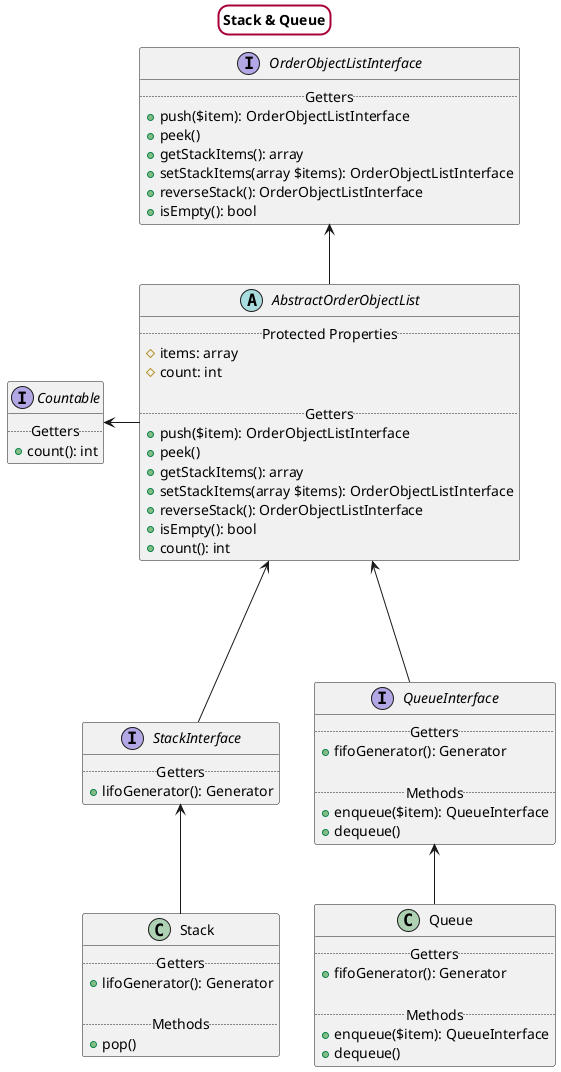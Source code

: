 @startuml

/'
    Simple UML (Unified Modeling Language)
'/

skinparam titleBorderRoundCorner 20
skinparam titleBorderThickness 2
skinparam titleBorderColor #A80036
skinparam titleBackgroundColor white

title Stack & Queue

interface OrderObjectListInterface
{
    .. Getters ..
    + push($item): OrderObjectListInterface
    + peek()
    + getStackItems(): array
    + setStackItems(array $items): OrderObjectListInterface
    + reverseStack(): OrderObjectListInterface
    + isEmpty(): bool
}

interface Countable
{
    .. Getters ..
    + count(): int
}

abstract class AbstractOrderObjectList
{
    .. Protected Properties ..
    # items: array
    # count: int

    .. Getters ..
    + push($item): OrderObjectListInterface
    + peek()
    + getStackItems(): array
    + setStackItems(array $items): OrderObjectListInterface
    + reverseStack(): OrderObjectListInterface
    + isEmpty(): bool
    + count(): int
}

interface StackInterface
{
    .. Getters ..
    + lifoGenerator(): Generator
}

interface QueueInterface
{
    .. Getters ..
    + fifoGenerator(): Generator

    .. Methods ..
    + enqueue($item): QueueInterface
    + dequeue()
}

class Stack
{
    .. Getters ..
    + lifoGenerator(): Generator

    .. Methods ..
    + pop()
}

class Queue
{
    .. Getters ..
    + fifoGenerator(): Generator

    .. Methods ..
    + enqueue($item): QueueInterface
    + dequeue()
}

Countable <- AbstractOrderObjectList
OrderObjectListInterface <-- AbstractOrderObjectList
AbstractOrderObjectList <--- StackInterface
AbstractOrderObjectList <--- QueueInterface
StackInterface <-- Stack
QueueInterface <-- Queue

@enduml
